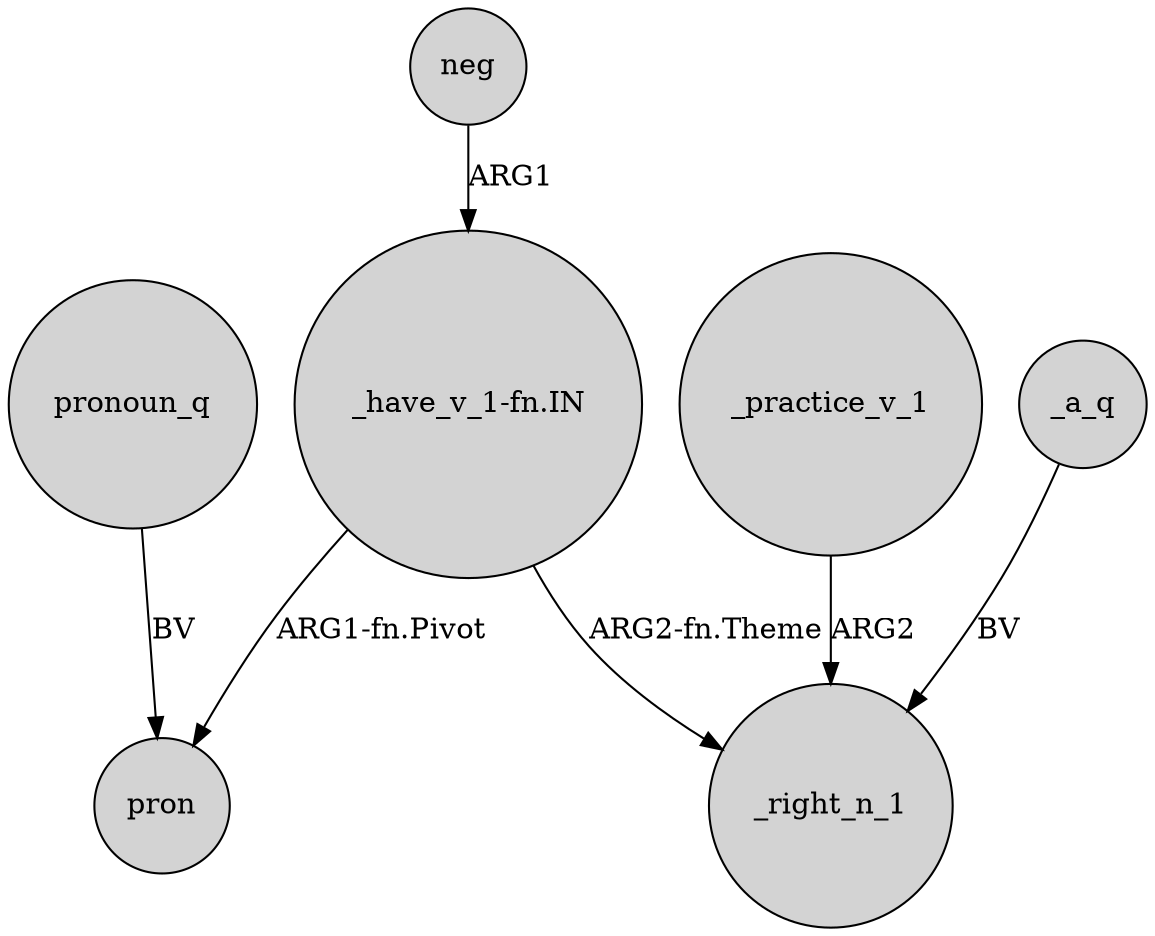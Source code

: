 digraph {
	node [shape=circle style=filled]
	_a_q -> _right_n_1 [label=BV]
	"_have_v_1-fn.IN" -> _right_n_1 [label="ARG2-fn.Theme"]
	"_have_v_1-fn.IN" -> pron [label="ARG1-fn.Pivot"]
	neg -> "_have_v_1-fn.IN" [label=ARG1]
	_practice_v_1 -> _right_n_1 [label=ARG2]
	pronoun_q -> pron [label=BV]
}
